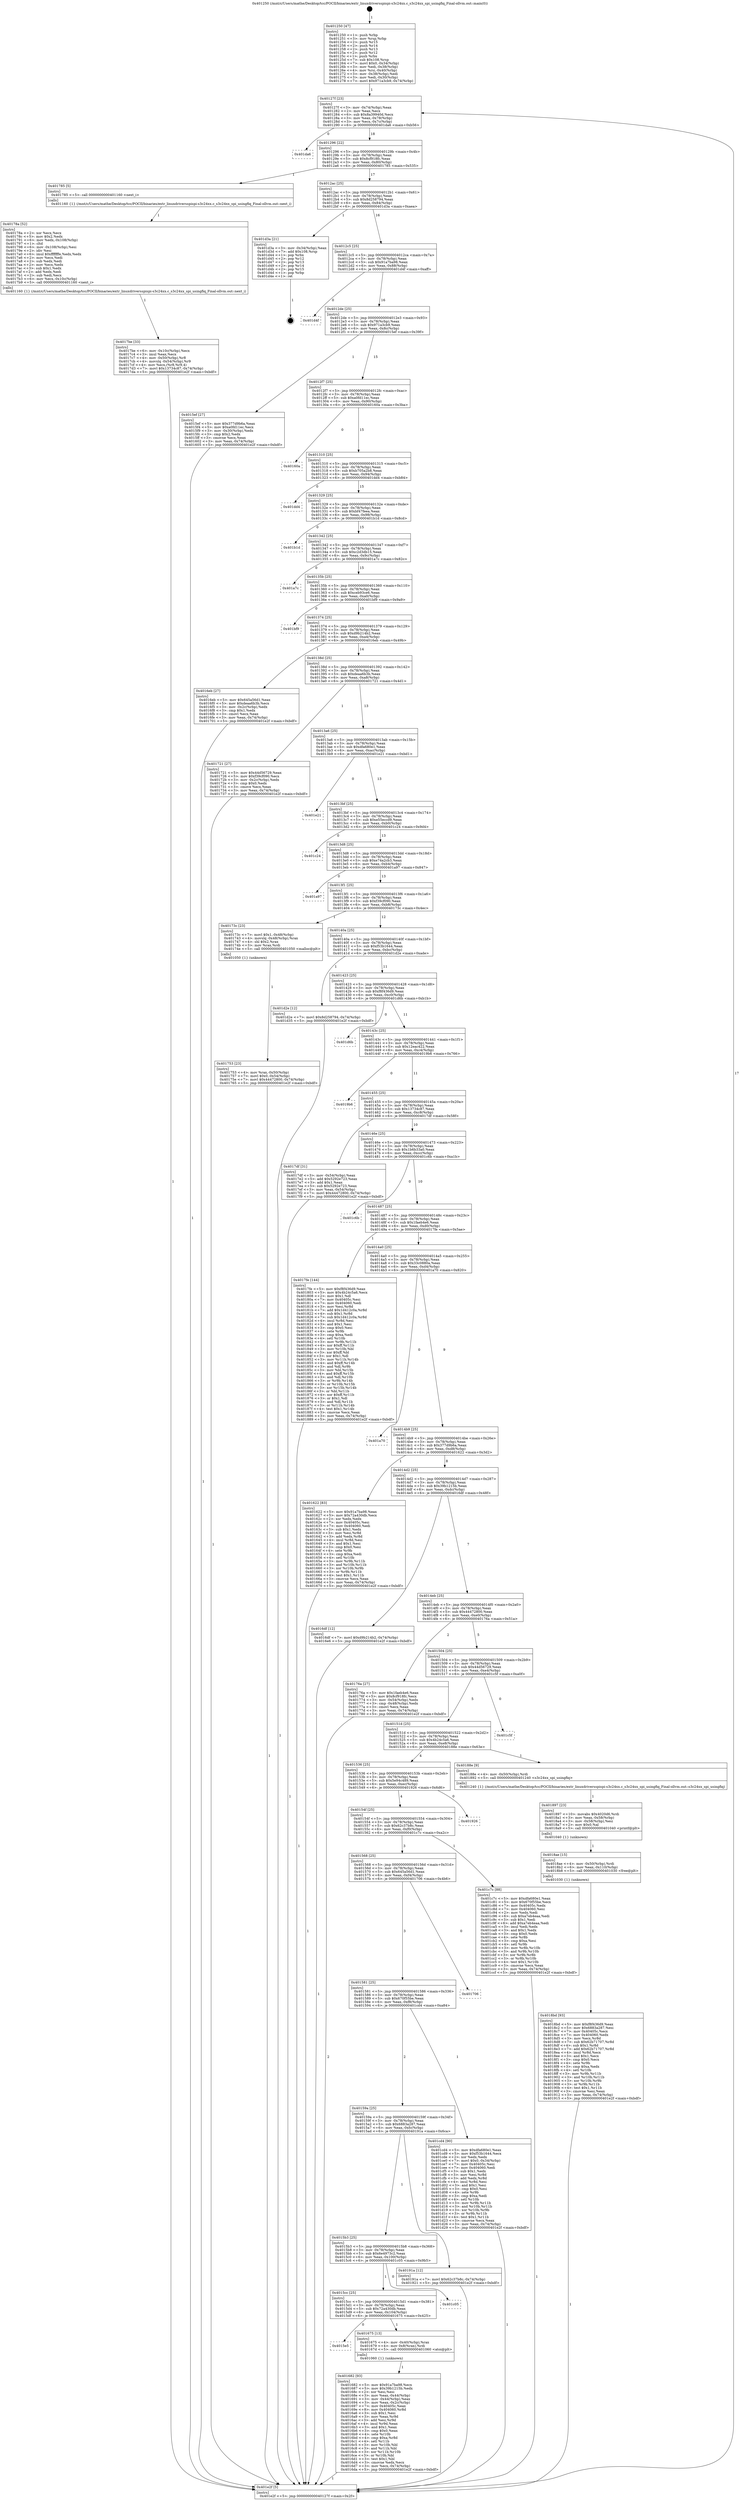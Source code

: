 digraph "0x401250" {
  label = "0x401250 (/mnt/c/Users/mathe/Desktop/tcc/POCII/binaries/extr_linuxdriversspispi-s3c24xx.c_s3c24xx_spi_usingfiq_Final-ollvm.out::main(0))"
  labelloc = "t"
  node[shape=record]

  Entry [label="",width=0.3,height=0.3,shape=circle,fillcolor=black,style=filled]
  "0x40127f" [label="{
     0x40127f [23]\l
     | [instrs]\l
     &nbsp;&nbsp;0x40127f \<+3\>: mov -0x74(%rbp),%eax\l
     &nbsp;&nbsp;0x401282 \<+2\>: mov %eax,%ecx\l
     &nbsp;&nbsp;0x401284 \<+6\>: sub $0x8a39940d,%ecx\l
     &nbsp;&nbsp;0x40128a \<+3\>: mov %eax,-0x78(%rbp)\l
     &nbsp;&nbsp;0x40128d \<+3\>: mov %ecx,-0x7c(%rbp)\l
     &nbsp;&nbsp;0x401290 \<+6\>: je 0000000000401da6 \<main+0xb56\>\l
  }"]
  "0x401da6" [label="{
     0x401da6\l
  }", style=dashed]
  "0x401296" [label="{
     0x401296 [22]\l
     | [instrs]\l
     &nbsp;&nbsp;0x401296 \<+5\>: jmp 000000000040129b \<main+0x4b\>\l
     &nbsp;&nbsp;0x40129b \<+3\>: mov -0x78(%rbp),%eax\l
     &nbsp;&nbsp;0x40129e \<+5\>: sub $0x8cf918fc,%eax\l
     &nbsp;&nbsp;0x4012a3 \<+3\>: mov %eax,-0x80(%rbp)\l
     &nbsp;&nbsp;0x4012a6 \<+6\>: je 0000000000401785 \<main+0x535\>\l
  }"]
  Exit [label="",width=0.3,height=0.3,shape=circle,fillcolor=black,style=filled,peripheries=2]
  "0x401785" [label="{
     0x401785 [5]\l
     | [instrs]\l
     &nbsp;&nbsp;0x401785 \<+5\>: call 0000000000401160 \<next_i\>\l
     | [calls]\l
     &nbsp;&nbsp;0x401160 \{1\} (/mnt/c/Users/mathe/Desktop/tcc/POCII/binaries/extr_linuxdriversspispi-s3c24xx.c_s3c24xx_spi_usingfiq_Final-ollvm.out::next_i)\l
  }"]
  "0x4012ac" [label="{
     0x4012ac [25]\l
     | [instrs]\l
     &nbsp;&nbsp;0x4012ac \<+5\>: jmp 00000000004012b1 \<main+0x61\>\l
     &nbsp;&nbsp;0x4012b1 \<+3\>: mov -0x78(%rbp),%eax\l
     &nbsp;&nbsp;0x4012b4 \<+5\>: sub $0x8d258794,%eax\l
     &nbsp;&nbsp;0x4012b9 \<+6\>: mov %eax,-0x84(%rbp)\l
     &nbsp;&nbsp;0x4012bf \<+6\>: je 0000000000401d3a \<main+0xaea\>\l
  }"]
  "0x4018bd" [label="{
     0x4018bd [93]\l
     | [instrs]\l
     &nbsp;&nbsp;0x4018bd \<+5\>: mov $0xf8f436d9,%eax\l
     &nbsp;&nbsp;0x4018c2 \<+5\>: mov $0x6883a287,%esi\l
     &nbsp;&nbsp;0x4018c7 \<+7\>: mov 0x40405c,%ecx\l
     &nbsp;&nbsp;0x4018ce \<+7\>: mov 0x404060,%edx\l
     &nbsp;&nbsp;0x4018d5 \<+3\>: mov %ecx,%r8d\l
     &nbsp;&nbsp;0x4018d8 \<+7\>: sub $0x62b71707,%r8d\l
     &nbsp;&nbsp;0x4018df \<+4\>: sub $0x1,%r8d\l
     &nbsp;&nbsp;0x4018e3 \<+7\>: add $0x62b71707,%r8d\l
     &nbsp;&nbsp;0x4018ea \<+4\>: imul %r8d,%ecx\l
     &nbsp;&nbsp;0x4018ee \<+3\>: and $0x1,%ecx\l
     &nbsp;&nbsp;0x4018f1 \<+3\>: cmp $0x0,%ecx\l
     &nbsp;&nbsp;0x4018f4 \<+4\>: sete %r9b\l
     &nbsp;&nbsp;0x4018f8 \<+3\>: cmp $0xa,%edx\l
     &nbsp;&nbsp;0x4018fb \<+4\>: setl %r10b\l
     &nbsp;&nbsp;0x4018ff \<+3\>: mov %r9b,%r11b\l
     &nbsp;&nbsp;0x401902 \<+3\>: and %r10b,%r11b\l
     &nbsp;&nbsp;0x401905 \<+3\>: xor %r10b,%r9b\l
     &nbsp;&nbsp;0x401908 \<+3\>: or %r9b,%r11b\l
     &nbsp;&nbsp;0x40190b \<+4\>: test $0x1,%r11b\l
     &nbsp;&nbsp;0x40190f \<+3\>: cmovne %esi,%eax\l
     &nbsp;&nbsp;0x401912 \<+3\>: mov %eax,-0x74(%rbp)\l
     &nbsp;&nbsp;0x401915 \<+5\>: jmp 0000000000401e2f \<main+0xbdf\>\l
  }"]
  "0x401d3a" [label="{
     0x401d3a [21]\l
     | [instrs]\l
     &nbsp;&nbsp;0x401d3a \<+3\>: mov -0x34(%rbp),%eax\l
     &nbsp;&nbsp;0x401d3d \<+7\>: add $0x108,%rsp\l
     &nbsp;&nbsp;0x401d44 \<+1\>: pop %rbx\l
     &nbsp;&nbsp;0x401d45 \<+2\>: pop %r12\l
     &nbsp;&nbsp;0x401d47 \<+2\>: pop %r13\l
     &nbsp;&nbsp;0x401d49 \<+2\>: pop %r14\l
     &nbsp;&nbsp;0x401d4b \<+2\>: pop %r15\l
     &nbsp;&nbsp;0x401d4d \<+1\>: pop %rbp\l
     &nbsp;&nbsp;0x401d4e \<+1\>: ret\l
  }"]
  "0x4012c5" [label="{
     0x4012c5 [25]\l
     | [instrs]\l
     &nbsp;&nbsp;0x4012c5 \<+5\>: jmp 00000000004012ca \<main+0x7a\>\l
     &nbsp;&nbsp;0x4012ca \<+3\>: mov -0x78(%rbp),%eax\l
     &nbsp;&nbsp;0x4012cd \<+5\>: sub $0x91a7ba98,%eax\l
     &nbsp;&nbsp;0x4012d2 \<+6\>: mov %eax,-0x88(%rbp)\l
     &nbsp;&nbsp;0x4012d8 \<+6\>: je 0000000000401d4f \<main+0xaff\>\l
  }"]
  "0x4018ae" [label="{
     0x4018ae [15]\l
     | [instrs]\l
     &nbsp;&nbsp;0x4018ae \<+4\>: mov -0x50(%rbp),%rdi\l
     &nbsp;&nbsp;0x4018b2 \<+6\>: mov %eax,-0x110(%rbp)\l
     &nbsp;&nbsp;0x4018b8 \<+5\>: call 0000000000401030 \<free@plt\>\l
     | [calls]\l
     &nbsp;&nbsp;0x401030 \{1\} (unknown)\l
  }"]
  "0x401d4f" [label="{
     0x401d4f\l
  }", style=dashed]
  "0x4012de" [label="{
     0x4012de [25]\l
     | [instrs]\l
     &nbsp;&nbsp;0x4012de \<+5\>: jmp 00000000004012e3 \<main+0x93\>\l
     &nbsp;&nbsp;0x4012e3 \<+3\>: mov -0x78(%rbp),%eax\l
     &nbsp;&nbsp;0x4012e6 \<+5\>: sub $0x971a3cb9,%eax\l
     &nbsp;&nbsp;0x4012eb \<+6\>: mov %eax,-0x8c(%rbp)\l
     &nbsp;&nbsp;0x4012f1 \<+6\>: je 00000000004015ef \<main+0x39f\>\l
  }"]
  "0x401897" [label="{
     0x401897 [23]\l
     | [instrs]\l
     &nbsp;&nbsp;0x401897 \<+10\>: movabs $0x4020d6,%rdi\l
     &nbsp;&nbsp;0x4018a1 \<+3\>: mov %eax,-0x58(%rbp)\l
     &nbsp;&nbsp;0x4018a4 \<+3\>: mov -0x58(%rbp),%esi\l
     &nbsp;&nbsp;0x4018a7 \<+2\>: mov $0x0,%al\l
     &nbsp;&nbsp;0x4018a9 \<+5\>: call 0000000000401040 \<printf@plt\>\l
     | [calls]\l
     &nbsp;&nbsp;0x401040 \{1\} (unknown)\l
  }"]
  "0x4015ef" [label="{
     0x4015ef [27]\l
     | [instrs]\l
     &nbsp;&nbsp;0x4015ef \<+5\>: mov $0x377d9b6a,%eax\l
     &nbsp;&nbsp;0x4015f4 \<+5\>: mov $0xa0fd11ec,%ecx\l
     &nbsp;&nbsp;0x4015f9 \<+3\>: mov -0x30(%rbp),%edx\l
     &nbsp;&nbsp;0x4015fc \<+3\>: cmp $0x2,%edx\l
     &nbsp;&nbsp;0x4015ff \<+3\>: cmovne %ecx,%eax\l
     &nbsp;&nbsp;0x401602 \<+3\>: mov %eax,-0x74(%rbp)\l
     &nbsp;&nbsp;0x401605 \<+5\>: jmp 0000000000401e2f \<main+0xbdf\>\l
  }"]
  "0x4012f7" [label="{
     0x4012f7 [25]\l
     | [instrs]\l
     &nbsp;&nbsp;0x4012f7 \<+5\>: jmp 00000000004012fc \<main+0xac\>\l
     &nbsp;&nbsp;0x4012fc \<+3\>: mov -0x78(%rbp),%eax\l
     &nbsp;&nbsp;0x4012ff \<+5\>: sub $0xa0fd11ec,%eax\l
     &nbsp;&nbsp;0x401304 \<+6\>: mov %eax,-0x90(%rbp)\l
     &nbsp;&nbsp;0x40130a \<+6\>: je 000000000040160a \<main+0x3ba\>\l
  }"]
  "0x401e2f" [label="{
     0x401e2f [5]\l
     | [instrs]\l
     &nbsp;&nbsp;0x401e2f \<+5\>: jmp 000000000040127f \<main+0x2f\>\l
  }"]
  "0x401250" [label="{
     0x401250 [47]\l
     | [instrs]\l
     &nbsp;&nbsp;0x401250 \<+1\>: push %rbp\l
     &nbsp;&nbsp;0x401251 \<+3\>: mov %rsp,%rbp\l
     &nbsp;&nbsp;0x401254 \<+2\>: push %r15\l
     &nbsp;&nbsp;0x401256 \<+2\>: push %r14\l
     &nbsp;&nbsp;0x401258 \<+2\>: push %r13\l
     &nbsp;&nbsp;0x40125a \<+2\>: push %r12\l
     &nbsp;&nbsp;0x40125c \<+1\>: push %rbx\l
     &nbsp;&nbsp;0x40125d \<+7\>: sub $0x108,%rsp\l
     &nbsp;&nbsp;0x401264 \<+7\>: movl $0x0,-0x34(%rbp)\l
     &nbsp;&nbsp;0x40126b \<+3\>: mov %edi,-0x38(%rbp)\l
     &nbsp;&nbsp;0x40126e \<+4\>: mov %rsi,-0x40(%rbp)\l
     &nbsp;&nbsp;0x401272 \<+3\>: mov -0x38(%rbp),%edi\l
     &nbsp;&nbsp;0x401275 \<+3\>: mov %edi,-0x30(%rbp)\l
     &nbsp;&nbsp;0x401278 \<+7\>: movl $0x971a3cb9,-0x74(%rbp)\l
  }"]
  "0x4017be" [label="{
     0x4017be [33]\l
     | [instrs]\l
     &nbsp;&nbsp;0x4017be \<+6\>: mov -0x10c(%rbp),%ecx\l
     &nbsp;&nbsp;0x4017c4 \<+3\>: imul %eax,%ecx\l
     &nbsp;&nbsp;0x4017c7 \<+4\>: mov -0x50(%rbp),%r8\l
     &nbsp;&nbsp;0x4017cb \<+4\>: movslq -0x54(%rbp),%r9\l
     &nbsp;&nbsp;0x4017cf \<+4\>: mov %ecx,(%r8,%r9,4)\l
     &nbsp;&nbsp;0x4017d3 \<+7\>: movl $0x13734c87,-0x74(%rbp)\l
     &nbsp;&nbsp;0x4017da \<+5\>: jmp 0000000000401e2f \<main+0xbdf\>\l
  }"]
  "0x40160a" [label="{
     0x40160a\l
  }", style=dashed]
  "0x401310" [label="{
     0x401310 [25]\l
     | [instrs]\l
     &nbsp;&nbsp;0x401310 \<+5\>: jmp 0000000000401315 \<main+0xc5\>\l
     &nbsp;&nbsp;0x401315 \<+3\>: mov -0x78(%rbp),%eax\l
     &nbsp;&nbsp;0x401318 \<+5\>: sub $0xb705a2b8,%eax\l
     &nbsp;&nbsp;0x40131d \<+6\>: mov %eax,-0x94(%rbp)\l
     &nbsp;&nbsp;0x401323 \<+6\>: je 0000000000401dd4 \<main+0xb84\>\l
  }"]
  "0x40178a" [label="{
     0x40178a [52]\l
     | [instrs]\l
     &nbsp;&nbsp;0x40178a \<+2\>: xor %ecx,%ecx\l
     &nbsp;&nbsp;0x40178c \<+5\>: mov $0x2,%edx\l
     &nbsp;&nbsp;0x401791 \<+6\>: mov %edx,-0x108(%rbp)\l
     &nbsp;&nbsp;0x401797 \<+1\>: cltd\l
     &nbsp;&nbsp;0x401798 \<+6\>: mov -0x108(%rbp),%esi\l
     &nbsp;&nbsp;0x40179e \<+2\>: idiv %esi\l
     &nbsp;&nbsp;0x4017a0 \<+6\>: imul $0xfffffffe,%edx,%edx\l
     &nbsp;&nbsp;0x4017a6 \<+2\>: mov %ecx,%edi\l
     &nbsp;&nbsp;0x4017a8 \<+2\>: sub %edx,%edi\l
     &nbsp;&nbsp;0x4017aa \<+2\>: mov %ecx,%edx\l
     &nbsp;&nbsp;0x4017ac \<+3\>: sub $0x1,%edx\l
     &nbsp;&nbsp;0x4017af \<+2\>: add %edx,%edi\l
     &nbsp;&nbsp;0x4017b1 \<+2\>: sub %edi,%ecx\l
     &nbsp;&nbsp;0x4017b3 \<+6\>: mov %ecx,-0x10c(%rbp)\l
     &nbsp;&nbsp;0x4017b9 \<+5\>: call 0000000000401160 \<next_i\>\l
     | [calls]\l
     &nbsp;&nbsp;0x401160 \{1\} (/mnt/c/Users/mathe/Desktop/tcc/POCII/binaries/extr_linuxdriversspispi-s3c24xx.c_s3c24xx_spi_usingfiq_Final-ollvm.out::next_i)\l
  }"]
  "0x401dd4" [label="{
     0x401dd4\l
  }", style=dashed]
  "0x401329" [label="{
     0x401329 [25]\l
     | [instrs]\l
     &nbsp;&nbsp;0x401329 \<+5\>: jmp 000000000040132e \<main+0xde\>\l
     &nbsp;&nbsp;0x40132e \<+3\>: mov -0x78(%rbp),%eax\l
     &nbsp;&nbsp;0x401331 \<+5\>: sub $0xbf47feea,%eax\l
     &nbsp;&nbsp;0x401336 \<+6\>: mov %eax,-0x98(%rbp)\l
     &nbsp;&nbsp;0x40133c \<+6\>: je 0000000000401b1d \<main+0x8cd\>\l
  }"]
  "0x401753" [label="{
     0x401753 [23]\l
     | [instrs]\l
     &nbsp;&nbsp;0x401753 \<+4\>: mov %rax,-0x50(%rbp)\l
     &nbsp;&nbsp;0x401757 \<+7\>: movl $0x0,-0x54(%rbp)\l
     &nbsp;&nbsp;0x40175e \<+7\>: movl $0x44472800,-0x74(%rbp)\l
     &nbsp;&nbsp;0x401765 \<+5\>: jmp 0000000000401e2f \<main+0xbdf\>\l
  }"]
  "0x401b1d" [label="{
     0x401b1d\l
  }", style=dashed]
  "0x401342" [label="{
     0x401342 [25]\l
     | [instrs]\l
     &nbsp;&nbsp;0x401342 \<+5\>: jmp 0000000000401347 \<main+0xf7\>\l
     &nbsp;&nbsp;0x401347 \<+3\>: mov -0x78(%rbp),%eax\l
     &nbsp;&nbsp;0x40134a \<+5\>: sub $0xc2d3db15,%eax\l
     &nbsp;&nbsp;0x40134f \<+6\>: mov %eax,-0x9c(%rbp)\l
     &nbsp;&nbsp;0x401355 \<+6\>: je 0000000000401a7c \<main+0x82c\>\l
  }"]
  "0x401682" [label="{
     0x401682 [93]\l
     | [instrs]\l
     &nbsp;&nbsp;0x401682 \<+5\>: mov $0x91a7ba98,%ecx\l
     &nbsp;&nbsp;0x401687 \<+5\>: mov $0x39b1215b,%edx\l
     &nbsp;&nbsp;0x40168c \<+2\>: xor %esi,%esi\l
     &nbsp;&nbsp;0x40168e \<+3\>: mov %eax,-0x44(%rbp)\l
     &nbsp;&nbsp;0x401691 \<+3\>: mov -0x44(%rbp),%eax\l
     &nbsp;&nbsp;0x401694 \<+3\>: mov %eax,-0x2c(%rbp)\l
     &nbsp;&nbsp;0x401697 \<+7\>: mov 0x40405c,%eax\l
     &nbsp;&nbsp;0x40169e \<+8\>: mov 0x404060,%r8d\l
     &nbsp;&nbsp;0x4016a6 \<+3\>: sub $0x1,%esi\l
     &nbsp;&nbsp;0x4016a9 \<+3\>: mov %eax,%r9d\l
     &nbsp;&nbsp;0x4016ac \<+3\>: add %esi,%r9d\l
     &nbsp;&nbsp;0x4016af \<+4\>: imul %r9d,%eax\l
     &nbsp;&nbsp;0x4016b3 \<+3\>: and $0x1,%eax\l
     &nbsp;&nbsp;0x4016b6 \<+3\>: cmp $0x0,%eax\l
     &nbsp;&nbsp;0x4016b9 \<+4\>: sete %r10b\l
     &nbsp;&nbsp;0x4016bd \<+4\>: cmp $0xa,%r8d\l
     &nbsp;&nbsp;0x4016c1 \<+4\>: setl %r11b\l
     &nbsp;&nbsp;0x4016c5 \<+3\>: mov %r10b,%bl\l
     &nbsp;&nbsp;0x4016c8 \<+3\>: and %r11b,%bl\l
     &nbsp;&nbsp;0x4016cb \<+3\>: xor %r11b,%r10b\l
     &nbsp;&nbsp;0x4016ce \<+3\>: or %r10b,%bl\l
     &nbsp;&nbsp;0x4016d1 \<+3\>: test $0x1,%bl\l
     &nbsp;&nbsp;0x4016d4 \<+3\>: cmovne %edx,%ecx\l
     &nbsp;&nbsp;0x4016d7 \<+3\>: mov %ecx,-0x74(%rbp)\l
     &nbsp;&nbsp;0x4016da \<+5\>: jmp 0000000000401e2f \<main+0xbdf\>\l
  }"]
  "0x401a7c" [label="{
     0x401a7c\l
  }", style=dashed]
  "0x40135b" [label="{
     0x40135b [25]\l
     | [instrs]\l
     &nbsp;&nbsp;0x40135b \<+5\>: jmp 0000000000401360 \<main+0x110\>\l
     &nbsp;&nbsp;0x401360 \<+3\>: mov -0x78(%rbp),%eax\l
     &nbsp;&nbsp;0x401363 \<+5\>: sub $0xceb93ce6,%eax\l
     &nbsp;&nbsp;0x401368 \<+6\>: mov %eax,-0xa0(%rbp)\l
     &nbsp;&nbsp;0x40136e \<+6\>: je 0000000000401bf9 \<main+0x9a9\>\l
  }"]
  "0x4015e5" [label="{
     0x4015e5\l
  }", style=dashed]
  "0x401bf9" [label="{
     0x401bf9\l
  }", style=dashed]
  "0x401374" [label="{
     0x401374 [25]\l
     | [instrs]\l
     &nbsp;&nbsp;0x401374 \<+5\>: jmp 0000000000401379 \<main+0x129\>\l
     &nbsp;&nbsp;0x401379 \<+3\>: mov -0x78(%rbp),%eax\l
     &nbsp;&nbsp;0x40137c \<+5\>: sub $0xd9b214b2,%eax\l
     &nbsp;&nbsp;0x401381 \<+6\>: mov %eax,-0xa4(%rbp)\l
     &nbsp;&nbsp;0x401387 \<+6\>: je 00000000004016eb \<main+0x49b\>\l
  }"]
  "0x401675" [label="{
     0x401675 [13]\l
     | [instrs]\l
     &nbsp;&nbsp;0x401675 \<+4\>: mov -0x40(%rbp),%rax\l
     &nbsp;&nbsp;0x401679 \<+4\>: mov 0x8(%rax),%rdi\l
     &nbsp;&nbsp;0x40167d \<+5\>: call 0000000000401060 \<atoi@plt\>\l
     | [calls]\l
     &nbsp;&nbsp;0x401060 \{1\} (unknown)\l
  }"]
  "0x4016eb" [label="{
     0x4016eb [27]\l
     | [instrs]\l
     &nbsp;&nbsp;0x4016eb \<+5\>: mov $0x645a56d1,%eax\l
     &nbsp;&nbsp;0x4016f0 \<+5\>: mov $0xdeaa6b3b,%ecx\l
     &nbsp;&nbsp;0x4016f5 \<+3\>: mov -0x2c(%rbp),%edx\l
     &nbsp;&nbsp;0x4016f8 \<+3\>: cmp $0x1,%edx\l
     &nbsp;&nbsp;0x4016fb \<+3\>: cmovl %ecx,%eax\l
     &nbsp;&nbsp;0x4016fe \<+3\>: mov %eax,-0x74(%rbp)\l
     &nbsp;&nbsp;0x401701 \<+5\>: jmp 0000000000401e2f \<main+0xbdf\>\l
  }"]
  "0x40138d" [label="{
     0x40138d [25]\l
     | [instrs]\l
     &nbsp;&nbsp;0x40138d \<+5\>: jmp 0000000000401392 \<main+0x142\>\l
     &nbsp;&nbsp;0x401392 \<+3\>: mov -0x78(%rbp),%eax\l
     &nbsp;&nbsp;0x401395 \<+5\>: sub $0xdeaa6b3b,%eax\l
     &nbsp;&nbsp;0x40139a \<+6\>: mov %eax,-0xa8(%rbp)\l
     &nbsp;&nbsp;0x4013a0 \<+6\>: je 0000000000401721 \<main+0x4d1\>\l
  }"]
  "0x4015cc" [label="{
     0x4015cc [25]\l
     | [instrs]\l
     &nbsp;&nbsp;0x4015cc \<+5\>: jmp 00000000004015d1 \<main+0x381\>\l
     &nbsp;&nbsp;0x4015d1 \<+3\>: mov -0x78(%rbp),%eax\l
     &nbsp;&nbsp;0x4015d4 \<+5\>: sub $0x72a430db,%eax\l
     &nbsp;&nbsp;0x4015d9 \<+6\>: mov %eax,-0x104(%rbp)\l
     &nbsp;&nbsp;0x4015df \<+6\>: je 0000000000401675 \<main+0x425\>\l
  }"]
  "0x401721" [label="{
     0x401721 [27]\l
     | [instrs]\l
     &nbsp;&nbsp;0x401721 \<+5\>: mov $0x44d56729,%eax\l
     &nbsp;&nbsp;0x401726 \<+5\>: mov $0xf39cf090,%ecx\l
     &nbsp;&nbsp;0x40172b \<+3\>: mov -0x2c(%rbp),%edx\l
     &nbsp;&nbsp;0x40172e \<+3\>: cmp $0x0,%edx\l
     &nbsp;&nbsp;0x401731 \<+3\>: cmove %ecx,%eax\l
     &nbsp;&nbsp;0x401734 \<+3\>: mov %eax,-0x74(%rbp)\l
     &nbsp;&nbsp;0x401737 \<+5\>: jmp 0000000000401e2f \<main+0xbdf\>\l
  }"]
  "0x4013a6" [label="{
     0x4013a6 [25]\l
     | [instrs]\l
     &nbsp;&nbsp;0x4013a6 \<+5\>: jmp 00000000004013ab \<main+0x15b\>\l
     &nbsp;&nbsp;0x4013ab \<+3\>: mov -0x78(%rbp),%eax\l
     &nbsp;&nbsp;0x4013ae \<+5\>: sub $0xdfa680e1,%eax\l
     &nbsp;&nbsp;0x4013b3 \<+6\>: mov %eax,-0xac(%rbp)\l
     &nbsp;&nbsp;0x4013b9 \<+6\>: je 0000000000401e21 \<main+0xbd1\>\l
  }"]
  "0x401c05" [label="{
     0x401c05\l
  }", style=dashed]
  "0x401e21" [label="{
     0x401e21\l
  }", style=dashed]
  "0x4013bf" [label="{
     0x4013bf [25]\l
     | [instrs]\l
     &nbsp;&nbsp;0x4013bf \<+5\>: jmp 00000000004013c4 \<main+0x174\>\l
     &nbsp;&nbsp;0x4013c4 \<+3\>: mov -0x78(%rbp),%eax\l
     &nbsp;&nbsp;0x4013c7 \<+5\>: sub $0xe55eccd9,%eax\l
     &nbsp;&nbsp;0x4013cc \<+6\>: mov %eax,-0xb0(%rbp)\l
     &nbsp;&nbsp;0x4013d2 \<+6\>: je 0000000000401c24 \<main+0x9d4\>\l
  }"]
  "0x4015b3" [label="{
     0x4015b3 [25]\l
     | [instrs]\l
     &nbsp;&nbsp;0x4015b3 \<+5\>: jmp 00000000004015b8 \<main+0x368\>\l
     &nbsp;&nbsp;0x4015b8 \<+3\>: mov -0x78(%rbp),%eax\l
     &nbsp;&nbsp;0x4015bb \<+5\>: sub $0x6e4973c2,%eax\l
     &nbsp;&nbsp;0x4015c0 \<+6\>: mov %eax,-0x100(%rbp)\l
     &nbsp;&nbsp;0x4015c6 \<+6\>: je 0000000000401c05 \<main+0x9b5\>\l
  }"]
  "0x401c24" [label="{
     0x401c24\l
  }", style=dashed]
  "0x4013d8" [label="{
     0x4013d8 [25]\l
     | [instrs]\l
     &nbsp;&nbsp;0x4013d8 \<+5\>: jmp 00000000004013dd \<main+0x18d\>\l
     &nbsp;&nbsp;0x4013dd \<+3\>: mov -0x78(%rbp),%eax\l
     &nbsp;&nbsp;0x4013e0 \<+5\>: sub $0xe74a2cb3,%eax\l
     &nbsp;&nbsp;0x4013e5 \<+6\>: mov %eax,-0xb4(%rbp)\l
     &nbsp;&nbsp;0x4013eb \<+6\>: je 0000000000401a97 \<main+0x847\>\l
  }"]
  "0x40191a" [label="{
     0x40191a [12]\l
     | [instrs]\l
     &nbsp;&nbsp;0x40191a \<+7\>: movl $0x62c37b8c,-0x74(%rbp)\l
     &nbsp;&nbsp;0x401921 \<+5\>: jmp 0000000000401e2f \<main+0xbdf\>\l
  }"]
  "0x401a97" [label="{
     0x401a97\l
  }", style=dashed]
  "0x4013f1" [label="{
     0x4013f1 [25]\l
     | [instrs]\l
     &nbsp;&nbsp;0x4013f1 \<+5\>: jmp 00000000004013f6 \<main+0x1a6\>\l
     &nbsp;&nbsp;0x4013f6 \<+3\>: mov -0x78(%rbp),%eax\l
     &nbsp;&nbsp;0x4013f9 \<+5\>: sub $0xf39cf090,%eax\l
     &nbsp;&nbsp;0x4013fe \<+6\>: mov %eax,-0xb8(%rbp)\l
     &nbsp;&nbsp;0x401404 \<+6\>: je 000000000040173c \<main+0x4ec\>\l
  }"]
  "0x40159a" [label="{
     0x40159a [25]\l
     | [instrs]\l
     &nbsp;&nbsp;0x40159a \<+5\>: jmp 000000000040159f \<main+0x34f\>\l
     &nbsp;&nbsp;0x40159f \<+3\>: mov -0x78(%rbp),%eax\l
     &nbsp;&nbsp;0x4015a2 \<+5\>: sub $0x6883a287,%eax\l
     &nbsp;&nbsp;0x4015a7 \<+6\>: mov %eax,-0xfc(%rbp)\l
     &nbsp;&nbsp;0x4015ad \<+6\>: je 000000000040191a \<main+0x6ca\>\l
  }"]
  "0x40173c" [label="{
     0x40173c [23]\l
     | [instrs]\l
     &nbsp;&nbsp;0x40173c \<+7\>: movl $0x1,-0x48(%rbp)\l
     &nbsp;&nbsp;0x401743 \<+4\>: movslq -0x48(%rbp),%rax\l
     &nbsp;&nbsp;0x401747 \<+4\>: shl $0x2,%rax\l
     &nbsp;&nbsp;0x40174b \<+3\>: mov %rax,%rdi\l
     &nbsp;&nbsp;0x40174e \<+5\>: call 0000000000401050 \<malloc@plt\>\l
     | [calls]\l
     &nbsp;&nbsp;0x401050 \{1\} (unknown)\l
  }"]
  "0x40140a" [label="{
     0x40140a [25]\l
     | [instrs]\l
     &nbsp;&nbsp;0x40140a \<+5\>: jmp 000000000040140f \<main+0x1bf\>\l
     &nbsp;&nbsp;0x40140f \<+3\>: mov -0x78(%rbp),%eax\l
     &nbsp;&nbsp;0x401412 \<+5\>: sub $0xf53b1644,%eax\l
     &nbsp;&nbsp;0x401417 \<+6\>: mov %eax,-0xbc(%rbp)\l
     &nbsp;&nbsp;0x40141d \<+6\>: je 0000000000401d2e \<main+0xade\>\l
  }"]
  "0x401cd4" [label="{
     0x401cd4 [90]\l
     | [instrs]\l
     &nbsp;&nbsp;0x401cd4 \<+5\>: mov $0xdfa680e1,%eax\l
     &nbsp;&nbsp;0x401cd9 \<+5\>: mov $0xf53b1644,%ecx\l
     &nbsp;&nbsp;0x401cde \<+2\>: xor %edx,%edx\l
     &nbsp;&nbsp;0x401ce0 \<+7\>: movl $0x0,-0x34(%rbp)\l
     &nbsp;&nbsp;0x401ce7 \<+7\>: mov 0x40405c,%esi\l
     &nbsp;&nbsp;0x401cee \<+7\>: mov 0x404060,%edi\l
     &nbsp;&nbsp;0x401cf5 \<+3\>: sub $0x1,%edx\l
     &nbsp;&nbsp;0x401cf8 \<+3\>: mov %esi,%r8d\l
     &nbsp;&nbsp;0x401cfb \<+3\>: add %edx,%r8d\l
     &nbsp;&nbsp;0x401cfe \<+4\>: imul %r8d,%esi\l
     &nbsp;&nbsp;0x401d02 \<+3\>: and $0x1,%esi\l
     &nbsp;&nbsp;0x401d05 \<+3\>: cmp $0x0,%esi\l
     &nbsp;&nbsp;0x401d08 \<+4\>: sete %r9b\l
     &nbsp;&nbsp;0x401d0c \<+3\>: cmp $0xa,%edi\l
     &nbsp;&nbsp;0x401d0f \<+4\>: setl %r10b\l
     &nbsp;&nbsp;0x401d13 \<+3\>: mov %r9b,%r11b\l
     &nbsp;&nbsp;0x401d16 \<+3\>: and %r10b,%r11b\l
     &nbsp;&nbsp;0x401d19 \<+3\>: xor %r10b,%r9b\l
     &nbsp;&nbsp;0x401d1c \<+3\>: or %r9b,%r11b\l
     &nbsp;&nbsp;0x401d1f \<+4\>: test $0x1,%r11b\l
     &nbsp;&nbsp;0x401d23 \<+3\>: cmovne %ecx,%eax\l
     &nbsp;&nbsp;0x401d26 \<+3\>: mov %eax,-0x74(%rbp)\l
     &nbsp;&nbsp;0x401d29 \<+5\>: jmp 0000000000401e2f \<main+0xbdf\>\l
  }"]
  "0x401d2e" [label="{
     0x401d2e [12]\l
     | [instrs]\l
     &nbsp;&nbsp;0x401d2e \<+7\>: movl $0x8d258794,-0x74(%rbp)\l
     &nbsp;&nbsp;0x401d35 \<+5\>: jmp 0000000000401e2f \<main+0xbdf\>\l
  }"]
  "0x401423" [label="{
     0x401423 [25]\l
     | [instrs]\l
     &nbsp;&nbsp;0x401423 \<+5\>: jmp 0000000000401428 \<main+0x1d8\>\l
     &nbsp;&nbsp;0x401428 \<+3\>: mov -0x78(%rbp),%eax\l
     &nbsp;&nbsp;0x40142b \<+5\>: sub $0xf8f436d9,%eax\l
     &nbsp;&nbsp;0x401430 \<+6\>: mov %eax,-0xc0(%rbp)\l
     &nbsp;&nbsp;0x401436 \<+6\>: je 0000000000401d6b \<main+0xb1b\>\l
  }"]
  "0x401581" [label="{
     0x401581 [25]\l
     | [instrs]\l
     &nbsp;&nbsp;0x401581 \<+5\>: jmp 0000000000401586 \<main+0x336\>\l
     &nbsp;&nbsp;0x401586 \<+3\>: mov -0x78(%rbp),%eax\l
     &nbsp;&nbsp;0x401589 \<+5\>: sub $0x670f55be,%eax\l
     &nbsp;&nbsp;0x40158e \<+6\>: mov %eax,-0xf8(%rbp)\l
     &nbsp;&nbsp;0x401594 \<+6\>: je 0000000000401cd4 \<main+0xa84\>\l
  }"]
  "0x401d6b" [label="{
     0x401d6b\l
  }", style=dashed]
  "0x40143c" [label="{
     0x40143c [25]\l
     | [instrs]\l
     &nbsp;&nbsp;0x40143c \<+5\>: jmp 0000000000401441 \<main+0x1f1\>\l
     &nbsp;&nbsp;0x401441 \<+3\>: mov -0x78(%rbp),%eax\l
     &nbsp;&nbsp;0x401444 \<+5\>: sub $0x12eac422,%eax\l
     &nbsp;&nbsp;0x401449 \<+6\>: mov %eax,-0xc4(%rbp)\l
     &nbsp;&nbsp;0x40144f \<+6\>: je 00000000004019b6 \<main+0x766\>\l
  }"]
  "0x401706" [label="{
     0x401706\l
  }", style=dashed]
  "0x4019b6" [label="{
     0x4019b6\l
  }", style=dashed]
  "0x401455" [label="{
     0x401455 [25]\l
     | [instrs]\l
     &nbsp;&nbsp;0x401455 \<+5\>: jmp 000000000040145a \<main+0x20a\>\l
     &nbsp;&nbsp;0x40145a \<+3\>: mov -0x78(%rbp),%eax\l
     &nbsp;&nbsp;0x40145d \<+5\>: sub $0x13734c87,%eax\l
     &nbsp;&nbsp;0x401462 \<+6\>: mov %eax,-0xc8(%rbp)\l
     &nbsp;&nbsp;0x401468 \<+6\>: je 00000000004017df \<main+0x58f\>\l
  }"]
  "0x401568" [label="{
     0x401568 [25]\l
     | [instrs]\l
     &nbsp;&nbsp;0x401568 \<+5\>: jmp 000000000040156d \<main+0x31d\>\l
     &nbsp;&nbsp;0x40156d \<+3\>: mov -0x78(%rbp),%eax\l
     &nbsp;&nbsp;0x401570 \<+5\>: sub $0x645a56d1,%eax\l
     &nbsp;&nbsp;0x401575 \<+6\>: mov %eax,-0xf4(%rbp)\l
     &nbsp;&nbsp;0x40157b \<+6\>: je 0000000000401706 \<main+0x4b6\>\l
  }"]
  "0x4017df" [label="{
     0x4017df [31]\l
     | [instrs]\l
     &nbsp;&nbsp;0x4017df \<+3\>: mov -0x54(%rbp),%eax\l
     &nbsp;&nbsp;0x4017e2 \<+5\>: add $0x5292e723,%eax\l
     &nbsp;&nbsp;0x4017e7 \<+3\>: add $0x1,%eax\l
     &nbsp;&nbsp;0x4017ea \<+5\>: sub $0x5292e723,%eax\l
     &nbsp;&nbsp;0x4017ef \<+3\>: mov %eax,-0x54(%rbp)\l
     &nbsp;&nbsp;0x4017f2 \<+7\>: movl $0x44472800,-0x74(%rbp)\l
     &nbsp;&nbsp;0x4017f9 \<+5\>: jmp 0000000000401e2f \<main+0xbdf\>\l
  }"]
  "0x40146e" [label="{
     0x40146e [25]\l
     | [instrs]\l
     &nbsp;&nbsp;0x40146e \<+5\>: jmp 0000000000401473 \<main+0x223\>\l
     &nbsp;&nbsp;0x401473 \<+3\>: mov -0x78(%rbp),%eax\l
     &nbsp;&nbsp;0x401476 \<+5\>: sub $0x1b6b33a0,%eax\l
     &nbsp;&nbsp;0x40147b \<+6\>: mov %eax,-0xcc(%rbp)\l
     &nbsp;&nbsp;0x401481 \<+6\>: je 0000000000401c6b \<main+0xa1b\>\l
  }"]
  "0x401c7c" [label="{
     0x401c7c [88]\l
     | [instrs]\l
     &nbsp;&nbsp;0x401c7c \<+5\>: mov $0xdfa680e1,%eax\l
     &nbsp;&nbsp;0x401c81 \<+5\>: mov $0x670f55be,%ecx\l
     &nbsp;&nbsp;0x401c86 \<+7\>: mov 0x40405c,%edx\l
     &nbsp;&nbsp;0x401c8d \<+7\>: mov 0x404060,%esi\l
     &nbsp;&nbsp;0x401c94 \<+2\>: mov %edx,%edi\l
     &nbsp;&nbsp;0x401c96 \<+6\>: sub $0xa7eb4eaa,%edi\l
     &nbsp;&nbsp;0x401c9c \<+3\>: sub $0x1,%edi\l
     &nbsp;&nbsp;0x401c9f \<+6\>: add $0xa7eb4eaa,%edi\l
     &nbsp;&nbsp;0x401ca5 \<+3\>: imul %edi,%edx\l
     &nbsp;&nbsp;0x401ca8 \<+3\>: and $0x1,%edx\l
     &nbsp;&nbsp;0x401cab \<+3\>: cmp $0x0,%edx\l
     &nbsp;&nbsp;0x401cae \<+4\>: sete %r8b\l
     &nbsp;&nbsp;0x401cb2 \<+3\>: cmp $0xa,%esi\l
     &nbsp;&nbsp;0x401cb5 \<+4\>: setl %r9b\l
     &nbsp;&nbsp;0x401cb9 \<+3\>: mov %r8b,%r10b\l
     &nbsp;&nbsp;0x401cbc \<+3\>: and %r9b,%r10b\l
     &nbsp;&nbsp;0x401cbf \<+3\>: xor %r9b,%r8b\l
     &nbsp;&nbsp;0x401cc2 \<+3\>: or %r8b,%r10b\l
     &nbsp;&nbsp;0x401cc5 \<+4\>: test $0x1,%r10b\l
     &nbsp;&nbsp;0x401cc9 \<+3\>: cmovne %ecx,%eax\l
     &nbsp;&nbsp;0x401ccc \<+3\>: mov %eax,-0x74(%rbp)\l
     &nbsp;&nbsp;0x401ccf \<+5\>: jmp 0000000000401e2f \<main+0xbdf\>\l
  }"]
  "0x401c6b" [label="{
     0x401c6b\l
  }", style=dashed]
  "0x401487" [label="{
     0x401487 [25]\l
     | [instrs]\l
     &nbsp;&nbsp;0x401487 \<+5\>: jmp 000000000040148c \<main+0x23c\>\l
     &nbsp;&nbsp;0x40148c \<+3\>: mov -0x78(%rbp),%eax\l
     &nbsp;&nbsp;0x40148f \<+5\>: sub $0x1faeb4e6,%eax\l
     &nbsp;&nbsp;0x401494 \<+6\>: mov %eax,-0xd0(%rbp)\l
     &nbsp;&nbsp;0x40149a \<+6\>: je 00000000004017fe \<main+0x5ae\>\l
  }"]
  "0x40154f" [label="{
     0x40154f [25]\l
     | [instrs]\l
     &nbsp;&nbsp;0x40154f \<+5\>: jmp 0000000000401554 \<main+0x304\>\l
     &nbsp;&nbsp;0x401554 \<+3\>: mov -0x78(%rbp),%eax\l
     &nbsp;&nbsp;0x401557 \<+5\>: sub $0x62c37b8c,%eax\l
     &nbsp;&nbsp;0x40155c \<+6\>: mov %eax,-0xf0(%rbp)\l
     &nbsp;&nbsp;0x401562 \<+6\>: je 0000000000401c7c \<main+0xa2c\>\l
  }"]
  "0x4017fe" [label="{
     0x4017fe [144]\l
     | [instrs]\l
     &nbsp;&nbsp;0x4017fe \<+5\>: mov $0xf8f436d9,%eax\l
     &nbsp;&nbsp;0x401803 \<+5\>: mov $0x4b24c5a6,%ecx\l
     &nbsp;&nbsp;0x401808 \<+2\>: mov $0x1,%dl\l
     &nbsp;&nbsp;0x40180a \<+7\>: mov 0x40405c,%esi\l
     &nbsp;&nbsp;0x401811 \<+7\>: mov 0x404060,%edi\l
     &nbsp;&nbsp;0x401818 \<+3\>: mov %esi,%r8d\l
     &nbsp;&nbsp;0x40181b \<+7\>: add $0x1d412c0a,%r8d\l
     &nbsp;&nbsp;0x401822 \<+4\>: sub $0x1,%r8d\l
     &nbsp;&nbsp;0x401826 \<+7\>: sub $0x1d412c0a,%r8d\l
     &nbsp;&nbsp;0x40182d \<+4\>: imul %r8d,%esi\l
     &nbsp;&nbsp;0x401831 \<+3\>: and $0x1,%esi\l
     &nbsp;&nbsp;0x401834 \<+3\>: cmp $0x0,%esi\l
     &nbsp;&nbsp;0x401837 \<+4\>: sete %r9b\l
     &nbsp;&nbsp;0x40183b \<+3\>: cmp $0xa,%edi\l
     &nbsp;&nbsp;0x40183e \<+4\>: setl %r10b\l
     &nbsp;&nbsp;0x401842 \<+3\>: mov %r9b,%r11b\l
     &nbsp;&nbsp;0x401845 \<+4\>: xor $0xff,%r11b\l
     &nbsp;&nbsp;0x401849 \<+3\>: mov %r10b,%bl\l
     &nbsp;&nbsp;0x40184c \<+3\>: xor $0xff,%bl\l
     &nbsp;&nbsp;0x40184f \<+3\>: xor $0x1,%dl\l
     &nbsp;&nbsp;0x401852 \<+3\>: mov %r11b,%r14b\l
     &nbsp;&nbsp;0x401855 \<+4\>: and $0xff,%r14b\l
     &nbsp;&nbsp;0x401859 \<+3\>: and %dl,%r9b\l
     &nbsp;&nbsp;0x40185c \<+3\>: mov %bl,%r15b\l
     &nbsp;&nbsp;0x40185f \<+4\>: and $0xff,%r15b\l
     &nbsp;&nbsp;0x401863 \<+3\>: and %dl,%r10b\l
     &nbsp;&nbsp;0x401866 \<+3\>: or %r9b,%r14b\l
     &nbsp;&nbsp;0x401869 \<+3\>: or %r10b,%r15b\l
     &nbsp;&nbsp;0x40186c \<+3\>: xor %r15b,%r14b\l
     &nbsp;&nbsp;0x40186f \<+3\>: or %bl,%r11b\l
     &nbsp;&nbsp;0x401872 \<+4\>: xor $0xff,%r11b\l
     &nbsp;&nbsp;0x401876 \<+3\>: or $0x1,%dl\l
     &nbsp;&nbsp;0x401879 \<+3\>: and %dl,%r11b\l
     &nbsp;&nbsp;0x40187c \<+3\>: or %r11b,%r14b\l
     &nbsp;&nbsp;0x40187f \<+4\>: test $0x1,%r14b\l
     &nbsp;&nbsp;0x401883 \<+3\>: cmovne %ecx,%eax\l
     &nbsp;&nbsp;0x401886 \<+3\>: mov %eax,-0x74(%rbp)\l
     &nbsp;&nbsp;0x401889 \<+5\>: jmp 0000000000401e2f \<main+0xbdf\>\l
  }"]
  "0x4014a0" [label="{
     0x4014a0 [25]\l
     | [instrs]\l
     &nbsp;&nbsp;0x4014a0 \<+5\>: jmp 00000000004014a5 \<main+0x255\>\l
     &nbsp;&nbsp;0x4014a5 \<+3\>: mov -0x78(%rbp),%eax\l
     &nbsp;&nbsp;0x4014a8 \<+5\>: sub $0x33c0880a,%eax\l
     &nbsp;&nbsp;0x4014ad \<+6\>: mov %eax,-0xd4(%rbp)\l
     &nbsp;&nbsp;0x4014b3 \<+6\>: je 0000000000401a70 \<main+0x820\>\l
  }"]
  "0x401926" [label="{
     0x401926\l
  }", style=dashed]
  "0x401a70" [label="{
     0x401a70\l
  }", style=dashed]
  "0x4014b9" [label="{
     0x4014b9 [25]\l
     | [instrs]\l
     &nbsp;&nbsp;0x4014b9 \<+5\>: jmp 00000000004014be \<main+0x26e\>\l
     &nbsp;&nbsp;0x4014be \<+3\>: mov -0x78(%rbp),%eax\l
     &nbsp;&nbsp;0x4014c1 \<+5\>: sub $0x377d9b6a,%eax\l
     &nbsp;&nbsp;0x4014c6 \<+6\>: mov %eax,-0xd8(%rbp)\l
     &nbsp;&nbsp;0x4014cc \<+6\>: je 0000000000401622 \<main+0x3d2\>\l
  }"]
  "0x401536" [label="{
     0x401536 [25]\l
     | [instrs]\l
     &nbsp;&nbsp;0x401536 \<+5\>: jmp 000000000040153b \<main+0x2eb\>\l
     &nbsp;&nbsp;0x40153b \<+3\>: mov -0x78(%rbp),%eax\l
     &nbsp;&nbsp;0x40153e \<+5\>: sub $0x5e94c489,%eax\l
     &nbsp;&nbsp;0x401543 \<+6\>: mov %eax,-0xec(%rbp)\l
     &nbsp;&nbsp;0x401549 \<+6\>: je 0000000000401926 \<main+0x6d6\>\l
  }"]
  "0x401622" [label="{
     0x401622 [83]\l
     | [instrs]\l
     &nbsp;&nbsp;0x401622 \<+5\>: mov $0x91a7ba98,%eax\l
     &nbsp;&nbsp;0x401627 \<+5\>: mov $0x72a430db,%ecx\l
     &nbsp;&nbsp;0x40162c \<+2\>: xor %edx,%edx\l
     &nbsp;&nbsp;0x40162e \<+7\>: mov 0x40405c,%esi\l
     &nbsp;&nbsp;0x401635 \<+7\>: mov 0x404060,%edi\l
     &nbsp;&nbsp;0x40163c \<+3\>: sub $0x1,%edx\l
     &nbsp;&nbsp;0x40163f \<+3\>: mov %esi,%r8d\l
     &nbsp;&nbsp;0x401642 \<+3\>: add %edx,%r8d\l
     &nbsp;&nbsp;0x401645 \<+4\>: imul %r8d,%esi\l
     &nbsp;&nbsp;0x401649 \<+3\>: and $0x1,%esi\l
     &nbsp;&nbsp;0x40164c \<+3\>: cmp $0x0,%esi\l
     &nbsp;&nbsp;0x40164f \<+4\>: sete %r9b\l
     &nbsp;&nbsp;0x401653 \<+3\>: cmp $0xa,%edi\l
     &nbsp;&nbsp;0x401656 \<+4\>: setl %r10b\l
     &nbsp;&nbsp;0x40165a \<+3\>: mov %r9b,%r11b\l
     &nbsp;&nbsp;0x40165d \<+3\>: and %r10b,%r11b\l
     &nbsp;&nbsp;0x401660 \<+3\>: xor %r10b,%r9b\l
     &nbsp;&nbsp;0x401663 \<+3\>: or %r9b,%r11b\l
     &nbsp;&nbsp;0x401666 \<+4\>: test $0x1,%r11b\l
     &nbsp;&nbsp;0x40166a \<+3\>: cmovne %ecx,%eax\l
     &nbsp;&nbsp;0x40166d \<+3\>: mov %eax,-0x74(%rbp)\l
     &nbsp;&nbsp;0x401670 \<+5\>: jmp 0000000000401e2f \<main+0xbdf\>\l
  }"]
  "0x4014d2" [label="{
     0x4014d2 [25]\l
     | [instrs]\l
     &nbsp;&nbsp;0x4014d2 \<+5\>: jmp 00000000004014d7 \<main+0x287\>\l
     &nbsp;&nbsp;0x4014d7 \<+3\>: mov -0x78(%rbp),%eax\l
     &nbsp;&nbsp;0x4014da \<+5\>: sub $0x39b1215b,%eax\l
     &nbsp;&nbsp;0x4014df \<+6\>: mov %eax,-0xdc(%rbp)\l
     &nbsp;&nbsp;0x4014e5 \<+6\>: je 00000000004016df \<main+0x48f\>\l
  }"]
  "0x40188e" [label="{
     0x40188e [9]\l
     | [instrs]\l
     &nbsp;&nbsp;0x40188e \<+4\>: mov -0x50(%rbp),%rdi\l
     &nbsp;&nbsp;0x401892 \<+5\>: call 0000000000401240 \<s3c24xx_spi_usingfiq\>\l
     | [calls]\l
     &nbsp;&nbsp;0x401240 \{1\} (/mnt/c/Users/mathe/Desktop/tcc/POCII/binaries/extr_linuxdriversspispi-s3c24xx.c_s3c24xx_spi_usingfiq_Final-ollvm.out::s3c24xx_spi_usingfiq)\l
  }"]
  "0x4016df" [label="{
     0x4016df [12]\l
     | [instrs]\l
     &nbsp;&nbsp;0x4016df \<+7\>: movl $0xd9b214b2,-0x74(%rbp)\l
     &nbsp;&nbsp;0x4016e6 \<+5\>: jmp 0000000000401e2f \<main+0xbdf\>\l
  }"]
  "0x4014eb" [label="{
     0x4014eb [25]\l
     | [instrs]\l
     &nbsp;&nbsp;0x4014eb \<+5\>: jmp 00000000004014f0 \<main+0x2a0\>\l
     &nbsp;&nbsp;0x4014f0 \<+3\>: mov -0x78(%rbp),%eax\l
     &nbsp;&nbsp;0x4014f3 \<+5\>: sub $0x44472800,%eax\l
     &nbsp;&nbsp;0x4014f8 \<+6\>: mov %eax,-0xe0(%rbp)\l
     &nbsp;&nbsp;0x4014fe \<+6\>: je 000000000040176a \<main+0x51a\>\l
  }"]
  "0x40151d" [label="{
     0x40151d [25]\l
     | [instrs]\l
     &nbsp;&nbsp;0x40151d \<+5\>: jmp 0000000000401522 \<main+0x2d2\>\l
     &nbsp;&nbsp;0x401522 \<+3\>: mov -0x78(%rbp),%eax\l
     &nbsp;&nbsp;0x401525 \<+5\>: sub $0x4b24c5a6,%eax\l
     &nbsp;&nbsp;0x40152a \<+6\>: mov %eax,-0xe8(%rbp)\l
     &nbsp;&nbsp;0x401530 \<+6\>: je 000000000040188e \<main+0x63e\>\l
  }"]
  "0x40176a" [label="{
     0x40176a [27]\l
     | [instrs]\l
     &nbsp;&nbsp;0x40176a \<+5\>: mov $0x1faeb4e6,%eax\l
     &nbsp;&nbsp;0x40176f \<+5\>: mov $0x8cf918fc,%ecx\l
     &nbsp;&nbsp;0x401774 \<+3\>: mov -0x54(%rbp),%edx\l
     &nbsp;&nbsp;0x401777 \<+3\>: cmp -0x48(%rbp),%edx\l
     &nbsp;&nbsp;0x40177a \<+3\>: cmovl %ecx,%eax\l
     &nbsp;&nbsp;0x40177d \<+3\>: mov %eax,-0x74(%rbp)\l
     &nbsp;&nbsp;0x401780 \<+5\>: jmp 0000000000401e2f \<main+0xbdf\>\l
  }"]
  "0x401504" [label="{
     0x401504 [25]\l
     | [instrs]\l
     &nbsp;&nbsp;0x401504 \<+5\>: jmp 0000000000401509 \<main+0x2b9\>\l
     &nbsp;&nbsp;0x401509 \<+3\>: mov -0x78(%rbp),%eax\l
     &nbsp;&nbsp;0x40150c \<+5\>: sub $0x44d56729,%eax\l
     &nbsp;&nbsp;0x401511 \<+6\>: mov %eax,-0xe4(%rbp)\l
     &nbsp;&nbsp;0x401517 \<+6\>: je 0000000000401c5f \<main+0xa0f\>\l
  }"]
  "0x401c5f" [label="{
     0x401c5f\l
  }", style=dashed]
  Entry -> "0x401250" [label=" 1"]
  "0x40127f" -> "0x401da6" [label=" 0"]
  "0x40127f" -> "0x401296" [label=" 18"]
  "0x401d3a" -> Exit [label=" 1"]
  "0x401296" -> "0x401785" [label=" 1"]
  "0x401296" -> "0x4012ac" [label=" 17"]
  "0x401d2e" -> "0x401e2f" [label=" 1"]
  "0x4012ac" -> "0x401d3a" [label=" 1"]
  "0x4012ac" -> "0x4012c5" [label=" 16"]
  "0x401cd4" -> "0x401e2f" [label=" 1"]
  "0x4012c5" -> "0x401d4f" [label=" 0"]
  "0x4012c5" -> "0x4012de" [label=" 16"]
  "0x401c7c" -> "0x401e2f" [label=" 1"]
  "0x4012de" -> "0x4015ef" [label=" 1"]
  "0x4012de" -> "0x4012f7" [label=" 15"]
  "0x4015ef" -> "0x401e2f" [label=" 1"]
  "0x401250" -> "0x40127f" [label=" 1"]
  "0x401e2f" -> "0x40127f" [label=" 17"]
  "0x40191a" -> "0x401e2f" [label=" 1"]
  "0x4012f7" -> "0x40160a" [label=" 0"]
  "0x4012f7" -> "0x401310" [label=" 15"]
  "0x4018bd" -> "0x401e2f" [label=" 1"]
  "0x401310" -> "0x401dd4" [label=" 0"]
  "0x401310" -> "0x401329" [label=" 15"]
  "0x4018ae" -> "0x4018bd" [label=" 1"]
  "0x401329" -> "0x401b1d" [label=" 0"]
  "0x401329" -> "0x401342" [label=" 15"]
  "0x401897" -> "0x4018ae" [label=" 1"]
  "0x401342" -> "0x401a7c" [label=" 0"]
  "0x401342" -> "0x40135b" [label=" 15"]
  "0x40188e" -> "0x401897" [label=" 1"]
  "0x40135b" -> "0x401bf9" [label=" 0"]
  "0x40135b" -> "0x401374" [label=" 15"]
  "0x4017fe" -> "0x401e2f" [label=" 1"]
  "0x401374" -> "0x4016eb" [label=" 1"]
  "0x401374" -> "0x40138d" [label=" 14"]
  "0x4017df" -> "0x401e2f" [label=" 1"]
  "0x40138d" -> "0x401721" [label=" 1"]
  "0x40138d" -> "0x4013a6" [label=" 13"]
  "0x40178a" -> "0x4017be" [label=" 1"]
  "0x4013a6" -> "0x401e21" [label=" 0"]
  "0x4013a6" -> "0x4013bf" [label=" 13"]
  "0x401785" -> "0x40178a" [label=" 1"]
  "0x4013bf" -> "0x401c24" [label=" 0"]
  "0x4013bf" -> "0x4013d8" [label=" 13"]
  "0x401753" -> "0x401e2f" [label=" 1"]
  "0x4013d8" -> "0x401a97" [label=" 0"]
  "0x4013d8" -> "0x4013f1" [label=" 13"]
  "0x40173c" -> "0x401753" [label=" 1"]
  "0x4013f1" -> "0x40173c" [label=" 1"]
  "0x4013f1" -> "0x40140a" [label=" 12"]
  "0x4016eb" -> "0x401e2f" [label=" 1"]
  "0x40140a" -> "0x401d2e" [label=" 1"]
  "0x40140a" -> "0x401423" [label=" 11"]
  "0x4016df" -> "0x401e2f" [label=" 1"]
  "0x401423" -> "0x401d6b" [label=" 0"]
  "0x401423" -> "0x40143c" [label=" 11"]
  "0x401675" -> "0x401682" [label=" 1"]
  "0x40143c" -> "0x4019b6" [label=" 0"]
  "0x40143c" -> "0x401455" [label=" 11"]
  "0x4015cc" -> "0x4015e5" [label=" 0"]
  "0x401455" -> "0x4017df" [label=" 1"]
  "0x401455" -> "0x40146e" [label=" 10"]
  "0x4017be" -> "0x401e2f" [label=" 1"]
  "0x40146e" -> "0x401c6b" [label=" 0"]
  "0x40146e" -> "0x401487" [label=" 10"]
  "0x4015b3" -> "0x4015cc" [label=" 1"]
  "0x401487" -> "0x4017fe" [label=" 1"]
  "0x401487" -> "0x4014a0" [label=" 9"]
  "0x40176a" -> "0x401e2f" [label=" 2"]
  "0x4014a0" -> "0x401a70" [label=" 0"]
  "0x4014a0" -> "0x4014b9" [label=" 9"]
  "0x40159a" -> "0x4015b3" [label=" 1"]
  "0x4014b9" -> "0x401622" [label=" 1"]
  "0x4014b9" -> "0x4014d2" [label=" 8"]
  "0x401622" -> "0x401e2f" [label=" 1"]
  "0x401721" -> "0x401e2f" [label=" 1"]
  "0x4014d2" -> "0x4016df" [label=" 1"]
  "0x4014d2" -> "0x4014eb" [label=" 7"]
  "0x401581" -> "0x40159a" [label=" 2"]
  "0x4014eb" -> "0x40176a" [label=" 2"]
  "0x4014eb" -> "0x401504" [label=" 5"]
  "0x401682" -> "0x401e2f" [label=" 1"]
  "0x401504" -> "0x401c5f" [label=" 0"]
  "0x401504" -> "0x40151d" [label=" 5"]
  "0x401581" -> "0x401cd4" [label=" 1"]
  "0x40151d" -> "0x40188e" [label=" 1"]
  "0x40151d" -> "0x401536" [label=" 4"]
  "0x40159a" -> "0x40191a" [label=" 1"]
  "0x401536" -> "0x401926" [label=" 0"]
  "0x401536" -> "0x40154f" [label=" 4"]
  "0x4015b3" -> "0x401c05" [label=" 0"]
  "0x40154f" -> "0x401c7c" [label=" 1"]
  "0x40154f" -> "0x401568" [label=" 3"]
  "0x4015cc" -> "0x401675" [label=" 1"]
  "0x401568" -> "0x401706" [label=" 0"]
  "0x401568" -> "0x401581" [label=" 3"]
}
